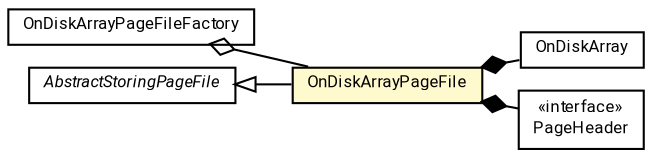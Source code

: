 #!/usr/local/bin/dot
#
# Class diagram 
# Generated by UMLGraph version R5_7_2-60-g0e99a6 (http://www.spinellis.gr/umlgraph/)
#

digraph G {
	graph [fontnames="svg"]
	edge [fontname="Roboto",fontsize=7,labelfontname="Roboto",labelfontsize=7,color="black"];
	node [fontname="Roboto",fontcolor="black",fontsize=8,shape=plaintext,margin=0,width=0,height=0];
	nodesep=0.15;
	ranksep=0.25;
	rankdir=LR;
	// de.lmu.ifi.dbs.elki.persistent.OnDiskArrayPageFile<P extends de.lmu.ifi.dbs.elki.persistent.Page>
	c7656881 [label=<<table title="de.lmu.ifi.dbs.elki.persistent.OnDiskArrayPageFile" border="0" cellborder="1" cellspacing="0" cellpadding="2" bgcolor="lemonChiffon" href="OnDiskArrayPageFile.html" target="_parent">
		<tr><td><table border="0" cellspacing="0" cellpadding="1">
		<tr><td align="center" balign="center"> <font face="Roboto">OnDiskArrayPageFile</font> </td></tr>
		</table></td></tr>
		</table>>, URL="OnDiskArrayPageFile.html"];
	// de.lmu.ifi.dbs.elki.persistent.OnDiskArrayPageFileFactory<P extends de.lmu.ifi.dbs.elki.persistent.Page>
	c7656885 [label=<<table title="de.lmu.ifi.dbs.elki.persistent.OnDiskArrayPageFileFactory" border="0" cellborder="1" cellspacing="0" cellpadding="2" href="OnDiskArrayPageFileFactory.html" target="_parent">
		<tr><td><table border="0" cellspacing="0" cellpadding="1">
		<tr><td align="center" balign="center"> <font face="Roboto">OnDiskArrayPageFileFactory</font> </td></tr>
		</table></td></tr>
		</table>>, URL="OnDiskArrayPageFileFactory.html"];
	// de.lmu.ifi.dbs.elki.persistent.AbstractStoringPageFile<P extends de.lmu.ifi.dbs.elki.persistent.Page>
	c7659911 [label=<<table title="de.lmu.ifi.dbs.elki.persistent.AbstractStoringPageFile" border="0" cellborder="1" cellspacing="0" cellpadding="2" href="AbstractStoringPageFile.html" target="_parent">
		<tr><td><table border="0" cellspacing="0" cellpadding="1">
		<tr><td align="center" balign="center"> <font face="Roboto"><i>AbstractStoringPageFile</i></font> </td></tr>
		</table></td></tr>
		</table>>, URL="AbstractStoringPageFile.html"];
	// de.lmu.ifi.dbs.elki.persistent.OnDiskArray
	c7659913 [label=<<table title="de.lmu.ifi.dbs.elki.persistent.OnDiskArray" border="0" cellborder="1" cellspacing="0" cellpadding="2" href="OnDiskArray.html" target="_parent">
		<tr><td><table border="0" cellspacing="0" cellpadding="1">
		<tr><td align="center" balign="center"> <font face="Roboto">OnDiskArray</font> </td></tr>
		</table></td></tr>
		</table>>, URL="OnDiskArray.html"];
	// de.lmu.ifi.dbs.elki.persistent.PageHeader
	c7659914 [label=<<table title="de.lmu.ifi.dbs.elki.persistent.PageHeader" border="0" cellborder="1" cellspacing="0" cellpadding="2" href="PageHeader.html" target="_parent">
		<tr><td><table border="0" cellspacing="0" cellpadding="1">
		<tr><td align="center" balign="center"> &#171;interface&#187; </td></tr>
		<tr><td align="center" balign="center"> <font face="Roboto">PageHeader</font> </td></tr>
		</table></td></tr>
		</table>>, URL="PageHeader.html"];
	// de.lmu.ifi.dbs.elki.persistent.OnDiskArrayPageFile<P extends de.lmu.ifi.dbs.elki.persistent.Page> extends de.lmu.ifi.dbs.elki.persistent.AbstractStoringPageFile<P extends de.lmu.ifi.dbs.elki.persistent.Page>
	c7659911 -> c7656881 [arrowtail=empty,dir=back,weight=10];
	// de.lmu.ifi.dbs.elki.persistent.OnDiskArrayPageFile<P extends de.lmu.ifi.dbs.elki.persistent.Page> composed de.lmu.ifi.dbs.elki.persistent.OnDiskArray
	c7656881 -> c7659913 [arrowhead=none,arrowtail=diamond,dir=back,weight=6];
	// de.lmu.ifi.dbs.elki.persistent.OnDiskArrayPageFile<P extends de.lmu.ifi.dbs.elki.persistent.Page> composed de.lmu.ifi.dbs.elki.persistent.PageHeader
	c7656881 -> c7659914 [arrowhead=none,arrowtail=diamond,dir=back,weight=6];
	// de.lmu.ifi.dbs.elki.persistent.OnDiskArrayPageFileFactory<P extends de.lmu.ifi.dbs.elki.persistent.Page> has de.lmu.ifi.dbs.elki.persistent.OnDiskArrayPageFile<P extends de.lmu.ifi.dbs.elki.persistent.Page>
	c7656885 -> c7656881 [arrowhead=none,arrowtail=ediamond,dir=back,weight=4];
}

